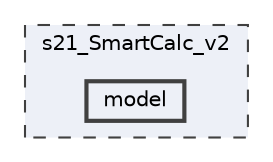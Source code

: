 digraph "s21_SmartCalc_v2/model"
{
 // LATEX_PDF_SIZE
  bgcolor="transparent";
  edge [fontname=Helvetica,fontsize=10,labelfontname=Helvetica,labelfontsize=10];
  node [fontname=Helvetica,fontsize=10,shape=box,height=0.2,width=0.4];
  compound=true
  subgraph clusterdir_f9b4a3e8e8b4cda273e0db56f2152fe6 {
    graph [ bgcolor="#edf0f7", pencolor="grey25", label="s21_SmartCalc_v2", fontname=Helvetica,fontsize=10 style="filled,dashed", URL="dir_f9b4a3e8e8b4cda273e0db56f2152fe6.html",tooltip=""]
  dir_966b79ed7d2a056d77a7a3ddddcb0c31 [label="model", fillcolor="#edf0f7", color="grey25", style="filled,bold", URL="dir_966b79ed7d2a056d77a7a3ddddcb0c31.html",tooltip=""];
  }
}
